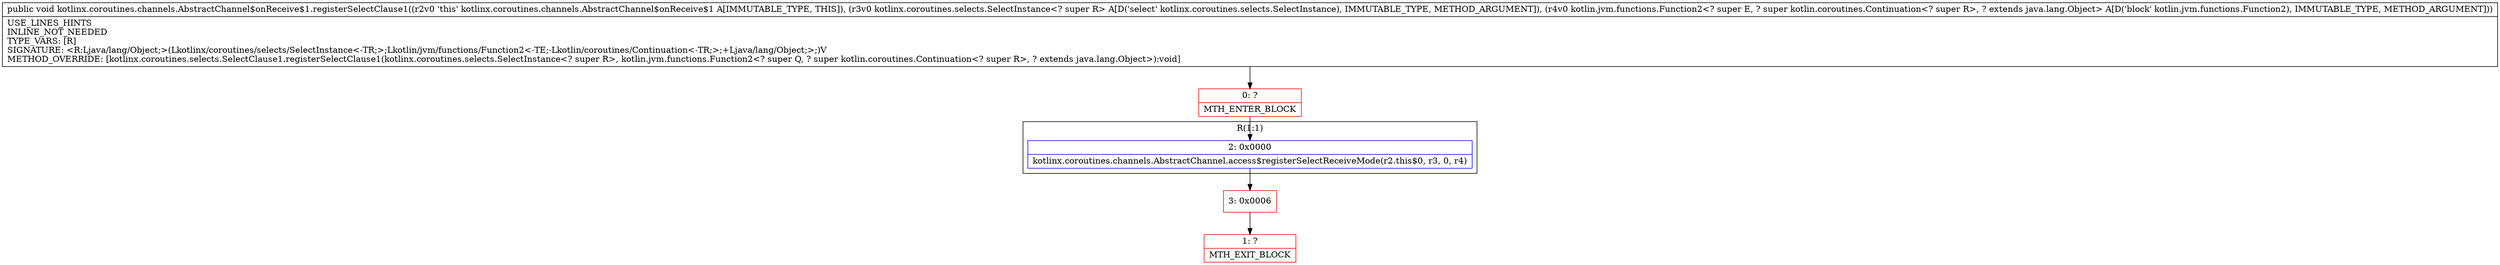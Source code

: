 digraph "CFG forkotlinx.coroutines.channels.AbstractChannel$onReceive$1.registerSelectClause1(Lkotlinx\/coroutines\/selects\/SelectInstance;Lkotlin\/jvm\/functions\/Function2;)V" {
subgraph cluster_Region_923120744 {
label = "R(1:1)";
node [shape=record,color=blue];
Node_2 [shape=record,label="{2\:\ 0x0000|kotlinx.coroutines.channels.AbstractChannel.access$registerSelectReceiveMode(r2.this$0, r3, 0, r4)\l}"];
}
Node_0 [shape=record,color=red,label="{0\:\ ?|MTH_ENTER_BLOCK\l}"];
Node_3 [shape=record,color=red,label="{3\:\ 0x0006}"];
Node_1 [shape=record,color=red,label="{1\:\ ?|MTH_EXIT_BLOCK\l}"];
MethodNode[shape=record,label="{public void kotlinx.coroutines.channels.AbstractChannel$onReceive$1.registerSelectClause1((r2v0 'this' kotlinx.coroutines.channels.AbstractChannel$onReceive$1 A[IMMUTABLE_TYPE, THIS]), (r3v0 kotlinx.coroutines.selects.SelectInstance\<? super R\> A[D('select' kotlinx.coroutines.selects.SelectInstance), IMMUTABLE_TYPE, METHOD_ARGUMENT]), (r4v0 kotlin.jvm.functions.Function2\<? super E, ? super kotlin.coroutines.Continuation\<? super R\>, ? extends java.lang.Object\> A[D('block' kotlin.jvm.functions.Function2), IMMUTABLE_TYPE, METHOD_ARGUMENT]))  | USE_LINES_HINTS\lINLINE_NOT_NEEDED\lTYPE_VARS: [R]\lSIGNATURE: \<R:Ljava\/lang\/Object;\>(Lkotlinx\/coroutines\/selects\/SelectInstance\<\-TR;\>;Lkotlin\/jvm\/functions\/Function2\<\-TE;\-Lkotlin\/coroutines\/Continuation\<\-TR;\>;+Ljava\/lang\/Object;\>;)V\lMETHOD_OVERRIDE: [kotlinx.coroutines.selects.SelectClause1.registerSelectClause1(kotlinx.coroutines.selects.SelectInstance\<? super R\>, kotlin.jvm.functions.Function2\<? super Q, ? super kotlin.coroutines.Continuation\<? super R\>, ? extends java.lang.Object\>):void]\l}"];
MethodNode -> Node_0;Node_2 -> Node_3;
Node_0 -> Node_2;
Node_3 -> Node_1;
}

